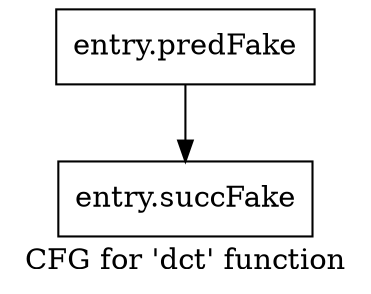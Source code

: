 digraph "CFG for 'dct' function" {
	label="CFG for 'dct' function";

	Node0x4812130 [shape=record,filename="",linenumber="",label="{entry.predFake}"];
	Node0x4812130 -> Node0x483a610[ callList="2:101; 3:103; 5:107" memoryops="" filename="../../../../Vitis-Tutorials/Getting_Started/Vitis_HLS/reference-files/src/dct.cpp" execusionnum="10"];
	Node0x483a610 [shape=record,filename="../../../../Vitis-Tutorials/Getting_Started/Vitis_HLS/reference-files/src/dct.cpp",linenumber="109",label="{entry.succFake}"];
}
